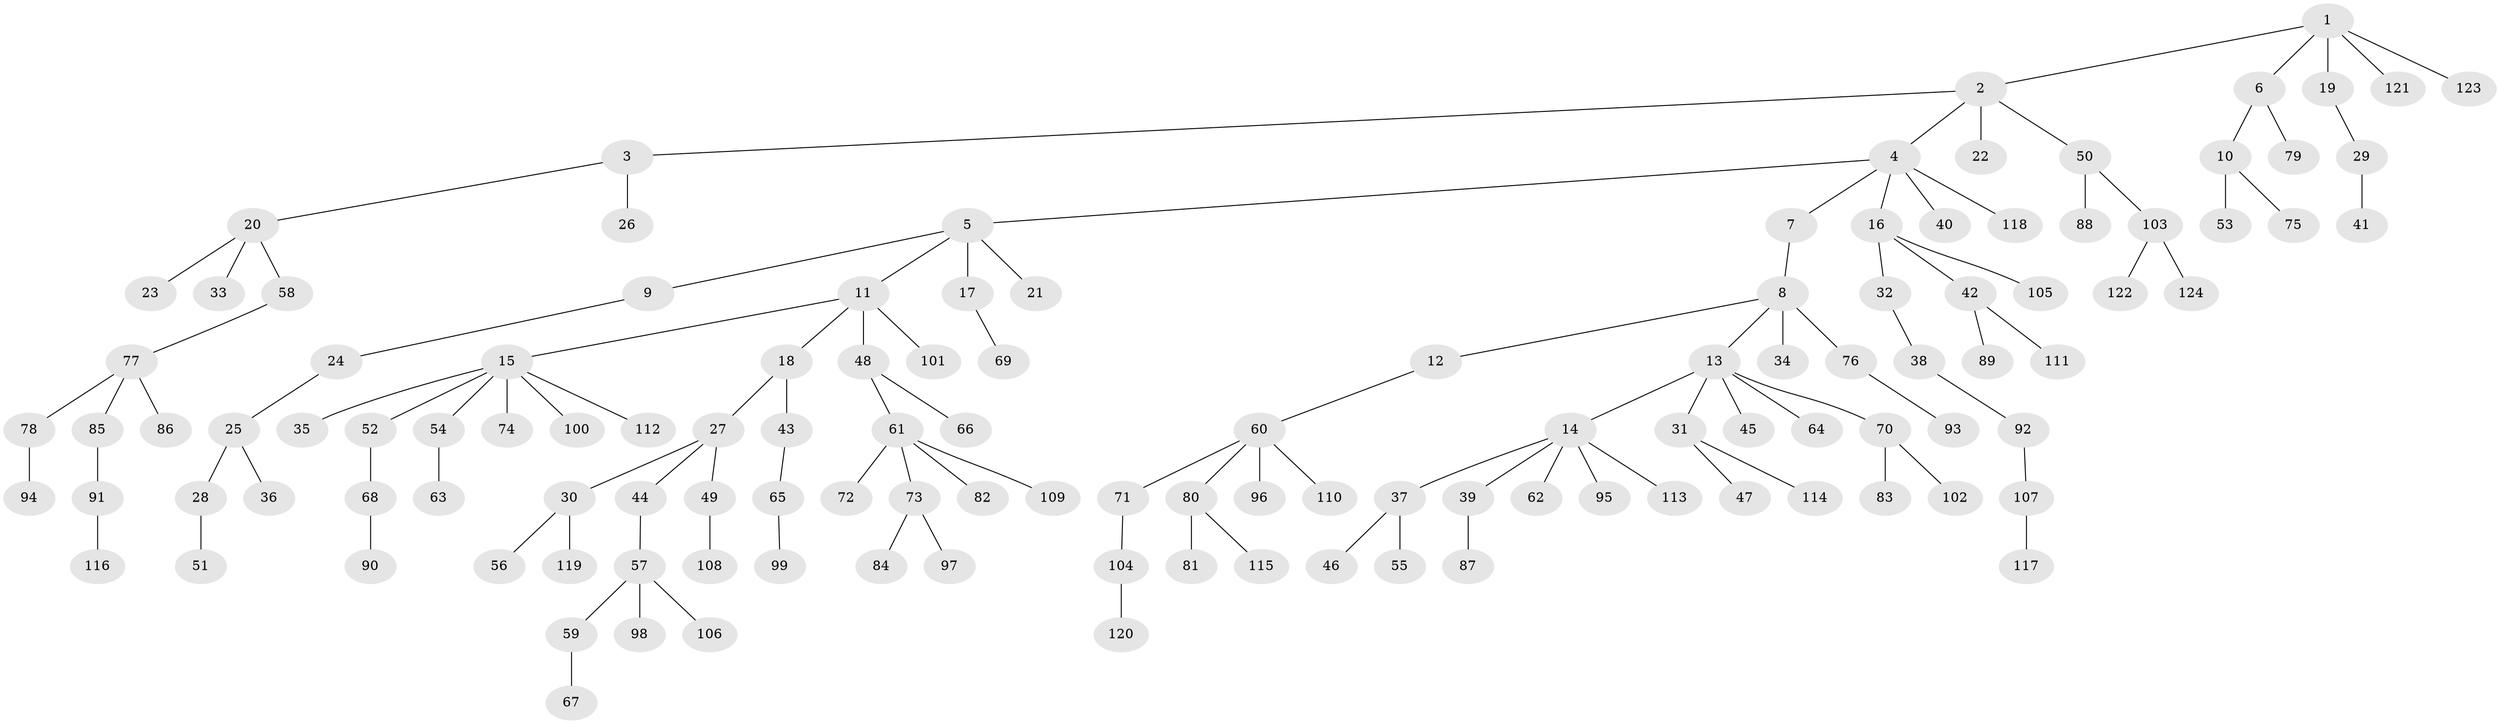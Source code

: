 // Generated by graph-tools (version 1.1) at 2025/36/03/09/25 02:36:44]
// undirected, 124 vertices, 123 edges
graph export_dot {
graph [start="1"]
  node [color=gray90,style=filled];
  1;
  2;
  3;
  4;
  5;
  6;
  7;
  8;
  9;
  10;
  11;
  12;
  13;
  14;
  15;
  16;
  17;
  18;
  19;
  20;
  21;
  22;
  23;
  24;
  25;
  26;
  27;
  28;
  29;
  30;
  31;
  32;
  33;
  34;
  35;
  36;
  37;
  38;
  39;
  40;
  41;
  42;
  43;
  44;
  45;
  46;
  47;
  48;
  49;
  50;
  51;
  52;
  53;
  54;
  55;
  56;
  57;
  58;
  59;
  60;
  61;
  62;
  63;
  64;
  65;
  66;
  67;
  68;
  69;
  70;
  71;
  72;
  73;
  74;
  75;
  76;
  77;
  78;
  79;
  80;
  81;
  82;
  83;
  84;
  85;
  86;
  87;
  88;
  89;
  90;
  91;
  92;
  93;
  94;
  95;
  96;
  97;
  98;
  99;
  100;
  101;
  102;
  103;
  104;
  105;
  106;
  107;
  108;
  109;
  110;
  111;
  112;
  113;
  114;
  115;
  116;
  117;
  118;
  119;
  120;
  121;
  122;
  123;
  124;
  1 -- 2;
  1 -- 6;
  1 -- 19;
  1 -- 121;
  1 -- 123;
  2 -- 3;
  2 -- 4;
  2 -- 22;
  2 -- 50;
  3 -- 20;
  3 -- 26;
  4 -- 5;
  4 -- 7;
  4 -- 16;
  4 -- 40;
  4 -- 118;
  5 -- 9;
  5 -- 11;
  5 -- 17;
  5 -- 21;
  6 -- 10;
  6 -- 79;
  7 -- 8;
  8 -- 12;
  8 -- 13;
  8 -- 34;
  8 -- 76;
  9 -- 24;
  10 -- 53;
  10 -- 75;
  11 -- 15;
  11 -- 18;
  11 -- 48;
  11 -- 101;
  12 -- 60;
  13 -- 14;
  13 -- 31;
  13 -- 45;
  13 -- 64;
  13 -- 70;
  14 -- 37;
  14 -- 39;
  14 -- 62;
  14 -- 95;
  14 -- 113;
  15 -- 35;
  15 -- 52;
  15 -- 54;
  15 -- 74;
  15 -- 100;
  15 -- 112;
  16 -- 32;
  16 -- 42;
  16 -- 105;
  17 -- 69;
  18 -- 27;
  18 -- 43;
  19 -- 29;
  20 -- 23;
  20 -- 33;
  20 -- 58;
  24 -- 25;
  25 -- 28;
  25 -- 36;
  27 -- 30;
  27 -- 44;
  27 -- 49;
  28 -- 51;
  29 -- 41;
  30 -- 56;
  30 -- 119;
  31 -- 47;
  31 -- 114;
  32 -- 38;
  37 -- 46;
  37 -- 55;
  38 -- 92;
  39 -- 87;
  42 -- 89;
  42 -- 111;
  43 -- 65;
  44 -- 57;
  48 -- 61;
  48 -- 66;
  49 -- 108;
  50 -- 88;
  50 -- 103;
  52 -- 68;
  54 -- 63;
  57 -- 59;
  57 -- 98;
  57 -- 106;
  58 -- 77;
  59 -- 67;
  60 -- 71;
  60 -- 80;
  60 -- 96;
  60 -- 110;
  61 -- 72;
  61 -- 73;
  61 -- 82;
  61 -- 109;
  65 -- 99;
  68 -- 90;
  70 -- 83;
  70 -- 102;
  71 -- 104;
  73 -- 84;
  73 -- 97;
  76 -- 93;
  77 -- 78;
  77 -- 85;
  77 -- 86;
  78 -- 94;
  80 -- 81;
  80 -- 115;
  85 -- 91;
  91 -- 116;
  92 -- 107;
  103 -- 122;
  103 -- 124;
  104 -- 120;
  107 -- 117;
}
